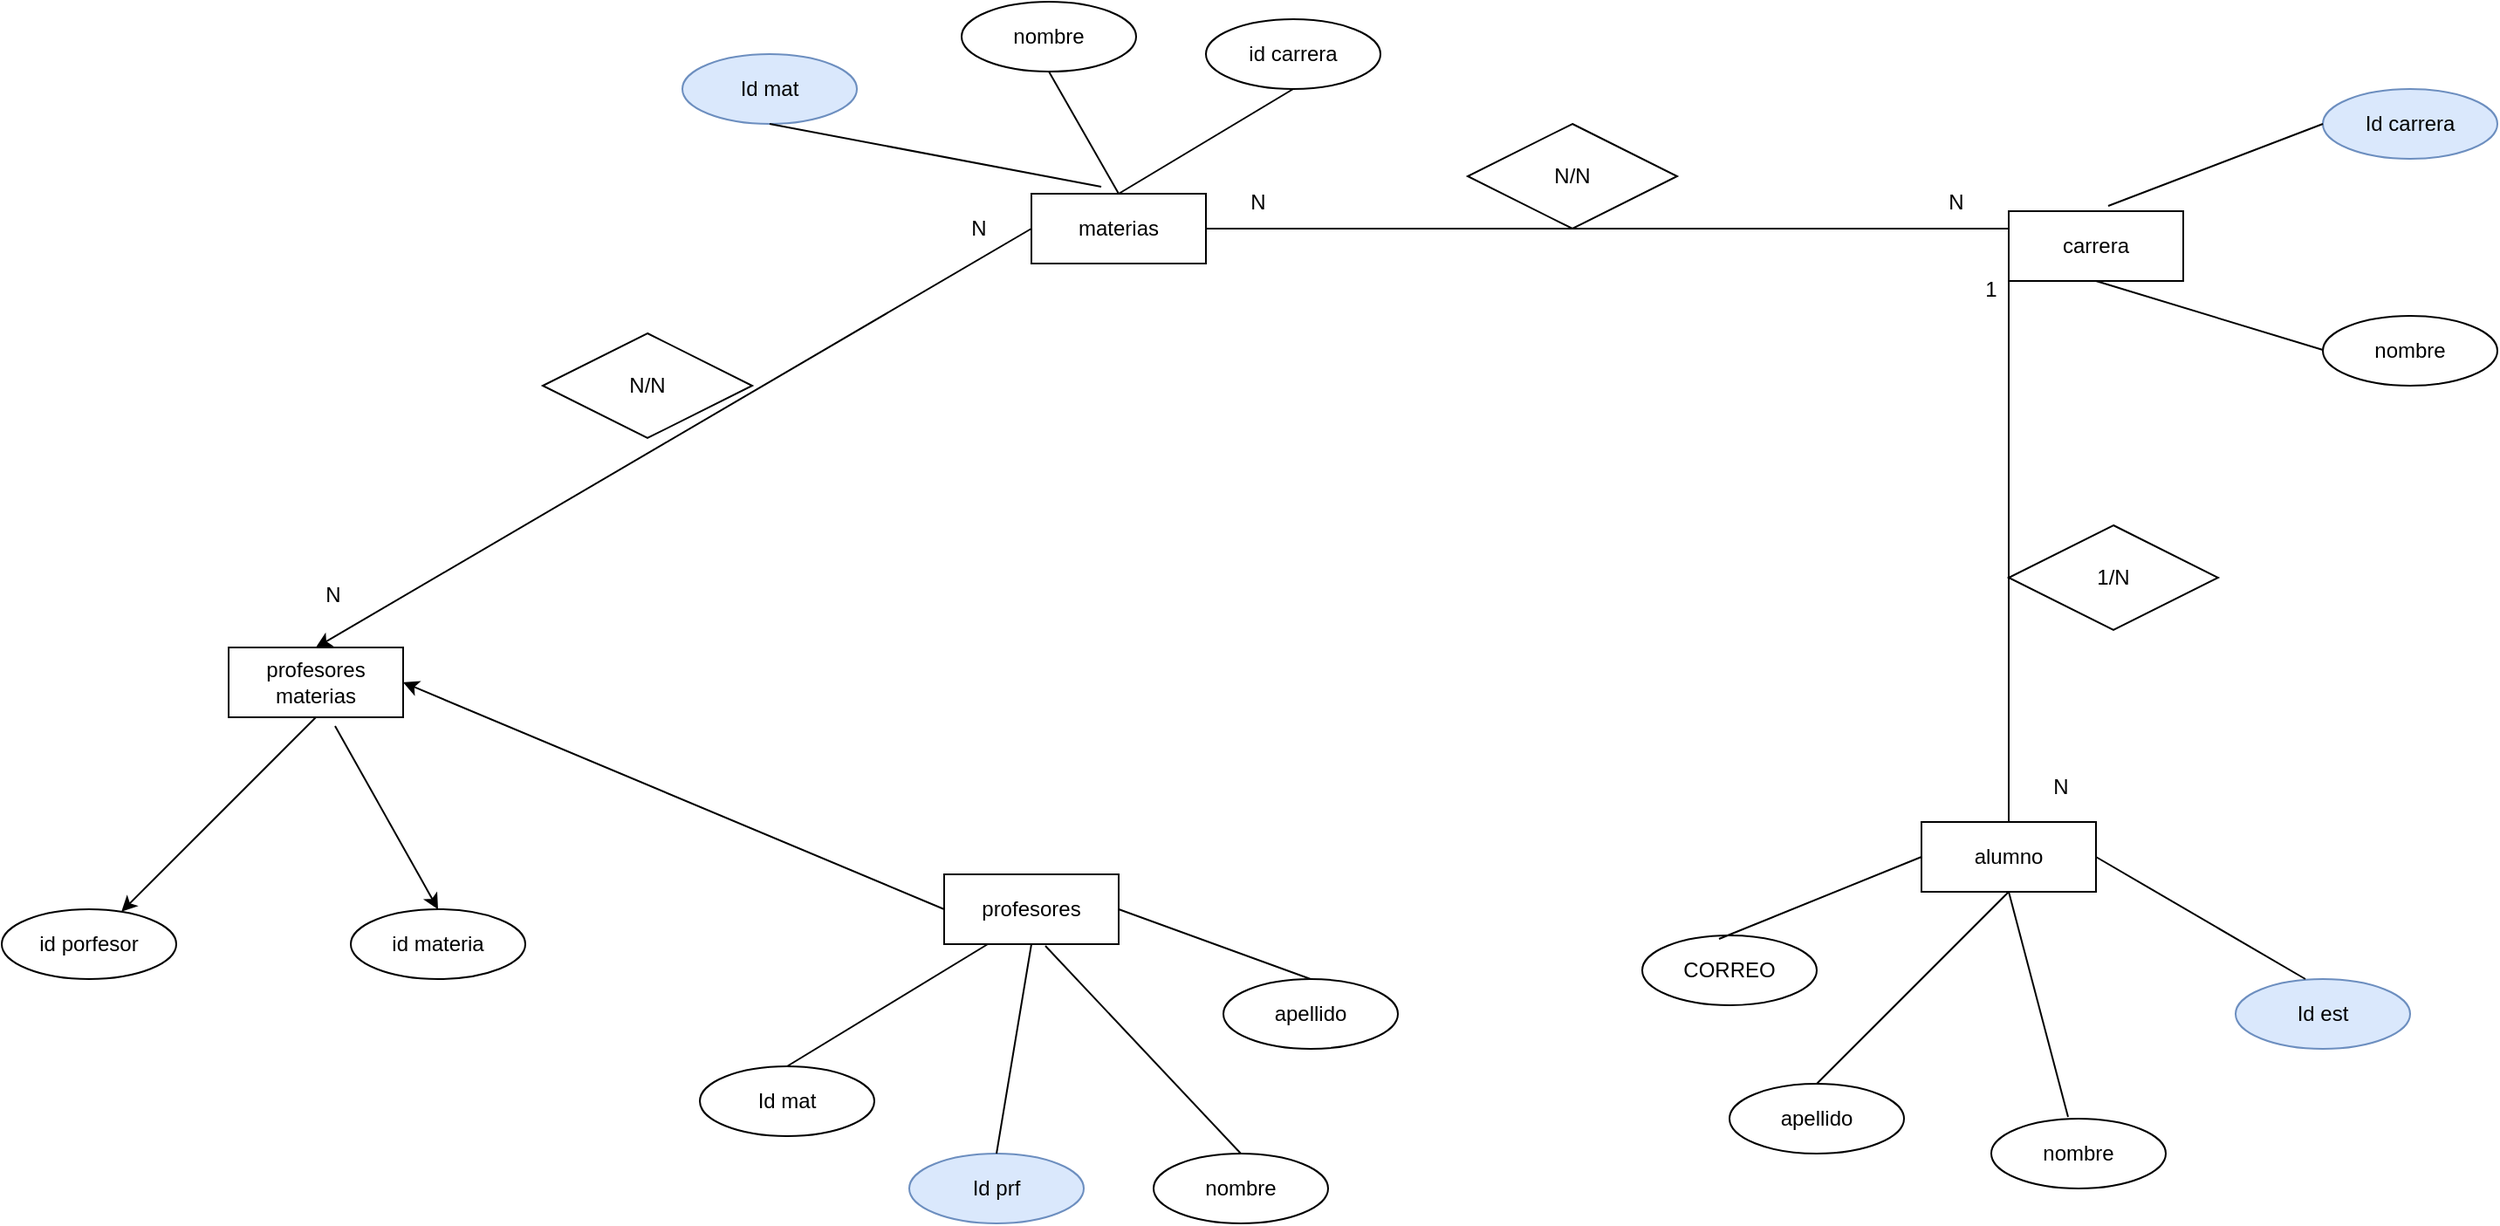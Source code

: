 <mxfile version="26.0.14">
  <diagram name="Página-1" id="wjtzgju3g-65kPony4Rv">
    <mxGraphModel dx="2620" dy="965" grid="1" gridSize="10" guides="1" tooltips="1" connect="1" arrows="1" fold="1" page="1" pageScale="1" pageWidth="827" pageHeight="1169" math="0" shadow="0">
      <root>
        <mxCell id="0" />
        <mxCell id="1" parent="0" />
        <mxCell id="2oe_MD6DYB8femw3PDIi-1" value="alumno" style="whiteSpace=wrap;html=1;align=center;" vertex="1" parent="1">
          <mxGeometry x="610" y="480" width="100" height="40" as="geometry" />
        </mxCell>
        <mxCell id="2oe_MD6DYB8femw3PDIi-4" value="profesores" style="whiteSpace=wrap;html=1;align=center;" vertex="1" parent="1">
          <mxGeometry x="50" y="510" width="100" height="40" as="geometry" />
        </mxCell>
        <mxCell id="2oe_MD6DYB8femw3PDIi-5" value="carrera" style="whiteSpace=wrap;html=1;align=center;" vertex="1" parent="1">
          <mxGeometry x="660" y="130" width="100" height="40" as="geometry" />
        </mxCell>
        <mxCell id="2oe_MD6DYB8femw3PDIi-6" value="materias" style="whiteSpace=wrap;html=1;align=center;" vertex="1" parent="1">
          <mxGeometry x="100" y="120" width="100" height="40" as="geometry" />
        </mxCell>
        <mxCell id="2oe_MD6DYB8femw3PDIi-10" value="" style="endArrow=none;html=1;rounded=0;exitX=0.5;exitY=0;exitDx=0;exitDy=0;entryX=0;entryY=0.5;entryDx=0;entryDy=0;" edge="1" parent="1" source="2oe_MD6DYB8femw3PDIi-1" target="2oe_MD6DYB8femw3PDIi-5">
          <mxGeometry relative="1" as="geometry">
            <mxPoint x="400" y="300" as="sourcePoint" />
            <mxPoint x="560" y="300" as="targetPoint" />
          </mxGeometry>
        </mxCell>
        <mxCell id="2oe_MD6DYB8femw3PDIi-11" value="" style="endArrow=none;html=1;rounded=0;entryX=0;entryY=0.25;entryDx=0;entryDy=0;exitX=1;exitY=0.5;exitDx=0;exitDy=0;" edge="1" parent="1" source="2oe_MD6DYB8femw3PDIi-6" target="2oe_MD6DYB8femw3PDIi-5">
          <mxGeometry relative="1" as="geometry">
            <mxPoint x="260" y="230" as="sourcePoint" />
            <mxPoint x="400" y="320" as="targetPoint" />
          </mxGeometry>
        </mxCell>
        <mxCell id="2oe_MD6DYB8femw3PDIi-13" value="1/N" style="shape=rhombus;perimeter=rhombusPerimeter;whiteSpace=wrap;html=1;align=center;" vertex="1" parent="1">
          <mxGeometry x="660" y="310" width="120" height="60" as="geometry" />
        </mxCell>
        <mxCell id="2oe_MD6DYB8femw3PDIi-14" value="N" style="text;html=1;align=center;verticalAlign=middle;whiteSpace=wrap;rounded=0;" vertex="1" parent="1">
          <mxGeometry x="660" y="445" width="60" height="30" as="geometry" />
        </mxCell>
        <mxCell id="2oe_MD6DYB8femw3PDIi-15" value="1" style="text;html=1;align=center;verticalAlign=middle;whiteSpace=wrap;rounded=0;" vertex="1" parent="1">
          <mxGeometry x="620" y="160" width="60" height="30" as="geometry" />
        </mxCell>
        <mxCell id="2oe_MD6DYB8femw3PDIi-16" value="N" style="text;html=1;align=center;verticalAlign=middle;whiteSpace=wrap;rounded=0;" vertex="1" parent="1">
          <mxGeometry x="600" y="110" width="60" height="30" as="geometry" />
        </mxCell>
        <mxCell id="2oe_MD6DYB8femw3PDIi-17" value="N" style="text;html=1;align=center;verticalAlign=middle;whiteSpace=wrap;rounded=0;" vertex="1" parent="1">
          <mxGeometry x="200" y="110" width="60" height="30" as="geometry" />
        </mxCell>
        <mxCell id="2oe_MD6DYB8femw3PDIi-18" value="N/N" style="shape=rhombus;perimeter=rhombusPerimeter;whiteSpace=wrap;html=1;align=center;" vertex="1" parent="1">
          <mxGeometry x="350" y="80" width="120" height="60" as="geometry" />
        </mxCell>
        <mxCell id="2oe_MD6DYB8femw3PDIi-22" value="apellido" style="ellipse;whiteSpace=wrap;html=1;align=center;" vertex="1" parent="1">
          <mxGeometry x="500" y="630" width="100" height="40" as="geometry" />
        </mxCell>
        <mxCell id="2oe_MD6DYB8femw3PDIi-23" value="Id est" style="ellipse;whiteSpace=wrap;html=1;align=center;fillColor=#dae8fc;strokeColor=#6c8ebf;" vertex="1" parent="1">
          <mxGeometry x="790" y="570" width="100" height="40" as="geometry" />
        </mxCell>
        <mxCell id="2oe_MD6DYB8femw3PDIi-24" value="nombre" style="ellipse;whiteSpace=wrap;html=1;align=center;" vertex="1" parent="1">
          <mxGeometry x="650" y="650" width="100" height="40" as="geometry" />
        </mxCell>
        <mxCell id="2oe_MD6DYB8femw3PDIi-25" value="CORREO" style="ellipse;whiteSpace=wrap;html=1;align=center;" vertex="1" parent="1">
          <mxGeometry x="450" y="545" width="100" height="40" as="geometry" />
        </mxCell>
        <mxCell id="2oe_MD6DYB8femw3PDIi-26" value="Id prf" style="ellipse;whiteSpace=wrap;html=1;align=center;fillColor=#dae8fc;strokeColor=#6c8ebf;" vertex="1" parent="1">
          <mxGeometry x="30" y="670" width="100" height="40" as="geometry" />
        </mxCell>
        <mxCell id="2oe_MD6DYB8femw3PDIi-27" value="Id mat" style="ellipse;whiteSpace=wrap;html=1;align=center;fillColor=#dae8fc;strokeColor=#6c8ebf;" vertex="1" parent="1">
          <mxGeometry x="-100" y="40" width="100" height="40" as="geometry" />
        </mxCell>
        <mxCell id="2oe_MD6DYB8femw3PDIi-28" value="Id mat" style="ellipse;whiteSpace=wrap;html=1;align=center;" vertex="1" parent="1">
          <mxGeometry x="-90" y="620" width="100" height="40" as="geometry" />
        </mxCell>
        <mxCell id="2oe_MD6DYB8femw3PDIi-29" value="apellido" style="ellipse;whiteSpace=wrap;html=1;align=center;" vertex="1" parent="1">
          <mxGeometry x="210" y="570" width="100" height="40" as="geometry" />
        </mxCell>
        <mxCell id="2oe_MD6DYB8femw3PDIi-30" value="nombre" style="ellipse;whiteSpace=wrap;html=1;align=center;" vertex="1" parent="1">
          <mxGeometry x="170" y="670" width="100" height="40" as="geometry" />
        </mxCell>
        <mxCell id="2oe_MD6DYB8femw3PDIi-31" value="Id carrera" style="ellipse;whiteSpace=wrap;html=1;align=center;fillColor=#dae8fc;strokeColor=#6c8ebf;" vertex="1" parent="1">
          <mxGeometry x="840" y="60" width="100" height="40" as="geometry" />
        </mxCell>
        <mxCell id="2oe_MD6DYB8femw3PDIi-32" value="nombre" style="ellipse;whiteSpace=wrap;html=1;align=center;" vertex="1" parent="1">
          <mxGeometry x="60" y="10" width="100" height="40" as="geometry" />
        </mxCell>
        <mxCell id="2oe_MD6DYB8femw3PDIi-33" value="id carrera" style="ellipse;whiteSpace=wrap;html=1;align=center;" vertex="1" parent="1">
          <mxGeometry x="200" y="20" width="100" height="40" as="geometry" />
        </mxCell>
        <mxCell id="2oe_MD6DYB8femw3PDIi-34" value="nombre" style="ellipse;whiteSpace=wrap;html=1;align=center;" vertex="1" parent="1">
          <mxGeometry x="840" y="190" width="100" height="40" as="geometry" />
        </mxCell>
        <mxCell id="2oe_MD6DYB8femw3PDIi-35" value="" style="endArrow=none;html=1;rounded=0;exitX=0.5;exitY=0;exitDx=0;exitDy=0;entryX=0.25;entryY=1;entryDx=0;entryDy=0;" edge="1" parent="1" source="2oe_MD6DYB8femw3PDIi-28" target="2oe_MD6DYB8femw3PDIi-4">
          <mxGeometry relative="1" as="geometry">
            <mxPoint x="-60" y="600" as="sourcePoint" />
            <mxPoint x="100" y="600" as="targetPoint" />
          </mxGeometry>
        </mxCell>
        <mxCell id="2oe_MD6DYB8femw3PDIi-37" value="" style="endArrow=none;html=1;rounded=0;entryX=0.5;entryY=0;entryDx=0;entryDy=0;" edge="1" parent="1" target="2oe_MD6DYB8femw3PDIi-29">
          <mxGeometry relative="1" as="geometry">
            <mxPoint x="150" y="530" as="sourcePoint" />
            <mxPoint x="300" y="529.5" as="targetPoint" />
          </mxGeometry>
        </mxCell>
        <mxCell id="2oe_MD6DYB8femw3PDIi-38" value="" style="endArrow=none;html=1;rounded=0;exitX=0.58;exitY=1.025;exitDx=0;exitDy=0;exitPerimeter=0;entryX=0.5;entryY=0;entryDx=0;entryDy=0;" edge="1" parent="1" source="2oe_MD6DYB8femw3PDIi-4" target="2oe_MD6DYB8femw3PDIi-30">
          <mxGeometry relative="1" as="geometry">
            <mxPoint x="100" y="589.5" as="sourcePoint" />
            <mxPoint x="260" y="589.5" as="targetPoint" />
          </mxGeometry>
        </mxCell>
        <mxCell id="2oe_MD6DYB8femw3PDIi-39" value="" style="endArrow=none;html=1;rounded=0;exitX=0.5;exitY=0;exitDx=0;exitDy=0;entryX=0.5;entryY=1;entryDx=0;entryDy=0;" edge="1" parent="1" source="2oe_MD6DYB8femw3PDIi-26" target="2oe_MD6DYB8femw3PDIi-4">
          <mxGeometry relative="1" as="geometry">
            <mxPoint x="80" y="660" as="sourcePoint" />
            <mxPoint x="210" y="610" as="targetPoint" />
          </mxGeometry>
        </mxCell>
        <mxCell id="2oe_MD6DYB8femw3PDIi-40" value="" style="endArrow=none;html=1;rounded=0;entryX=0.4;entryY=0;entryDx=0;entryDy=0;entryPerimeter=0;" edge="1" parent="1" target="2oe_MD6DYB8femw3PDIi-23">
          <mxGeometry relative="1" as="geometry">
            <mxPoint x="710" y="500" as="sourcePoint" />
            <mxPoint x="870" y="500" as="targetPoint" />
          </mxGeometry>
        </mxCell>
        <mxCell id="2oe_MD6DYB8femw3PDIi-41" value="" style="endArrow=none;html=1;rounded=0;exitX=0.44;exitY=0.05;exitDx=0;exitDy=0;exitPerimeter=0;" edge="1" parent="1" source="2oe_MD6DYB8femw3PDIi-25">
          <mxGeometry relative="1" as="geometry">
            <mxPoint x="460" y="500" as="sourcePoint" />
            <mxPoint x="610" y="500" as="targetPoint" />
          </mxGeometry>
        </mxCell>
        <mxCell id="2oe_MD6DYB8femw3PDIi-42" value="" style="endArrow=none;html=1;rounded=0;entryX=0.44;entryY=-0.025;entryDx=0;entryDy=0;entryPerimeter=0;exitX=0.5;exitY=1;exitDx=0;exitDy=0;" edge="1" parent="1" source="2oe_MD6DYB8femw3PDIi-1" target="2oe_MD6DYB8femw3PDIi-24">
          <mxGeometry relative="1" as="geometry">
            <mxPoint x="570" y="585" as="sourcePoint" />
            <mxPoint x="730" y="585" as="targetPoint" />
          </mxGeometry>
        </mxCell>
        <mxCell id="2oe_MD6DYB8femw3PDIi-43" value="" style="endArrow=none;html=1;rounded=0;exitX=0.5;exitY=0;exitDx=0;exitDy=0;entryX=0.5;entryY=1;entryDx=0;entryDy=0;" edge="1" parent="1" source="2oe_MD6DYB8femw3PDIi-22" target="2oe_MD6DYB8femw3PDIi-1">
          <mxGeometry relative="1" as="geometry">
            <mxPoint x="550" y="580" as="sourcePoint" />
            <mxPoint x="710" y="580" as="targetPoint" />
          </mxGeometry>
        </mxCell>
        <mxCell id="2oe_MD6DYB8femw3PDIi-44" value="" style="endArrow=none;html=1;rounded=0;entryX=0.5;entryY=1;entryDx=0;entryDy=0;" edge="1" parent="1" target="2oe_MD6DYB8femw3PDIi-32">
          <mxGeometry relative="1" as="geometry">
            <mxPoint x="150" y="120" as="sourcePoint" />
            <mxPoint x="310" y="120" as="targetPoint" />
          </mxGeometry>
        </mxCell>
        <mxCell id="2oe_MD6DYB8femw3PDIi-45" value="" style="endArrow=none;html=1;rounded=0;exitX=0.5;exitY=1;exitDx=0;exitDy=0;" edge="1" parent="1" source="2oe_MD6DYB8femw3PDIi-5">
          <mxGeometry relative="1" as="geometry">
            <mxPoint x="680" y="209.5" as="sourcePoint" />
            <mxPoint x="840" y="209.5" as="targetPoint" />
          </mxGeometry>
        </mxCell>
        <mxCell id="2oe_MD6DYB8femw3PDIi-46" value="" style="endArrow=none;html=1;rounded=0;exitX=0.57;exitY=-0.075;exitDx=0;exitDy=0;exitPerimeter=0;" edge="1" parent="1" source="2oe_MD6DYB8femw3PDIi-5">
          <mxGeometry relative="1" as="geometry">
            <mxPoint x="680" y="80" as="sourcePoint" />
            <mxPoint x="840" y="80" as="targetPoint" />
          </mxGeometry>
        </mxCell>
        <mxCell id="2oe_MD6DYB8femw3PDIi-47" value="" style="endArrow=none;html=1;rounded=0;entryX=0.4;entryY=-0.1;entryDx=0;entryDy=0;entryPerimeter=0;" edge="1" parent="1" target="2oe_MD6DYB8femw3PDIi-6">
          <mxGeometry relative="1" as="geometry">
            <mxPoint x="-50" y="80" as="sourcePoint" />
            <mxPoint x="110" y="80" as="targetPoint" />
          </mxGeometry>
        </mxCell>
        <mxCell id="2oe_MD6DYB8femw3PDIi-48" value="" style="endArrow=none;html=1;rounded=0;entryX=0.5;entryY=1;entryDx=0;entryDy=0;" edge="1" parent="1" target="2oe_MD6DYB8femw3PDIi-33">
          <mxGeometry relative="1" as="geometry">
            <mxPoint x="150" y="120" as="sourcePoint" />
            <mxPoint x="310" y="120" as="targetPoint" />
          </mxGeometry>
        </mxCell>
        <mxCell id="2oe_MD6DYB8femw3PDIi-50" value="profesores materias" style="whiteSpace=wrap;html=1;align=center;" vertex="1" parent="1">
          <mxGeometry x="-360" y="380" width="100" height="40" as="geometry" />
        </mxCell>
        <mxCell id="2oe_MD6DYB8femw3PDIi-52" value="id porfesor" style="ellipse;whiteSpace=wrap;html=1;align=center;" vertex="1" parent="1">
          <mxGeometry x="-490" y="530" width="100" height="40" as="geometry" />
        </mxCell>
        <mxCell id="2oe_MD6DYB8femw3PDIi-53" value="id materia" style="ellipse;whiteSpace=wrap;html=1;align=center;" vertex="1" parent="1">
          <mxGeometry x="-290" y="530" width="100" height="40" as="geometry" />
        </mxCell>
        <mxCell id="2oe_MD6DYB8femw3PDIi-56" value="" style="endArrow=classic;html=1;rounded=0;exitX=0;exitY=0.5;exitDx=0;exitDy=0;entryX=1;entryY=0.5;entryDx=0;entryDy=0;" edge="1" parent="1" source="2oe_MD6DYB8femw3PDIi-4" target="2oe_MD6DYB8femw3PDIi-50">
          <mxGeometry width="50" height="50" relative="1" as="geometry">
            <mxPoint x="-170" y="420" as="sourcePoint" />
            <mxPoint x="-120" y="370" as="targetPoint" />
          </mxGeometry>
        </mxCell>
        <mxCell id="2oe_MD6DYB8femw3PDIi-57" value="" style="endArrow=classic;html=1;rounded=0;exitX=0;exitY=0.5;exitDx=0;exitDy=0;entryX=0.5;entryY=0;entryDx=0;entryDy=0;" edge="1" parent="1" source="2oe_MD6DYB8femw3PDIi-6" target="2oe_MD6DYB8femw3PDIi-50">
          <mxGeometry width="50" height="50" relative="1" as="geometry">
            <mxPoint x="-170" y="420" as="sourcePoint" />
            <mxPoint x="-120" y="370" as="targetPoint" />
          </mxGeometry>
        </mxCell>
        <mxCell id="2oe_MD6DYB8femw3PDIi-58" value="" style="endArrow=classic;html=1;rounded=0;exitX=0.5;exitY=1;exitDx=0;exitDy=0;" edge="1" parent="1" source="2oe_MD6DYB8femw3PDIi-50" target="2oe_MD6DYB8femw3PDIi-52">
          <mxGeometry width="50" height="50" relative="1" as="geometry">
            <mxPoint x="-170" y="420" as="sourcePoint" />
            <mxPoint x="-120" y="370" as="targetPoint" />
          </mxGeometry>
        </mxCell>
        <mxCell id="2oe_MD6DYB8femw3PDIi-59" value="" style="endArrow=classic;html=1;rounded=0;entryX=0.5;entryY=0;entryDx=0;entryDy=0;exitX=0.61;exitY=1.125;exitDx=0;exitDy=0;exitPerimeter=0;" edge="1" parent="1" source="2oe_MD6DYB8femw3PDIi-50" target="2oe_MD6DYB8femw3PDIi-53">
          <mxGeometry width="50" height="50" relative="1" as="geometry">
            <mxPoint x="-320" y="495" as="sourcePoint" />
            <mxPoint x="-270" y="445" as="targetPoint" />
          </mxGeometry>
        </mxCell>
        <mxCell id="2oe_MD6DYB8femw3PDIi-60" value="N" style="text;html=1;align=center;verticalAlign=middle;whiteSpace=wrap;rounded=0;" vertex="1" parent="1">
          <mxGeometry x="40" y="125" width="60" height="30" as="geometry" />
        </mxCell>
        <mxCell id="2oe_MD6DYB8femw3PDIi-61" value="N" style="text;html=1;align=center;verticalAlign=middle;whiteSpace=wrap;rounded=0;" vertex="1" parent="1">
          <mxGeometry x="-330" y="335" width="60" height="30" as="geometry" />
        </mxCell>
        <mxCell id="2oe_MD6DYB8femw3PDIi-62" value="N/N" style="shape=rhombus;perimeter=rhombusPerimeter;whiteSpace=wrap;html=1;align=center;" vertex="1" parent="1">
          <mxGeometry x="-180" y="200" width="120" height="60" as="geometry" />
        </mxCell>
      </root>
    </mxGraphModel>
  </diagram>
</mxfile>
